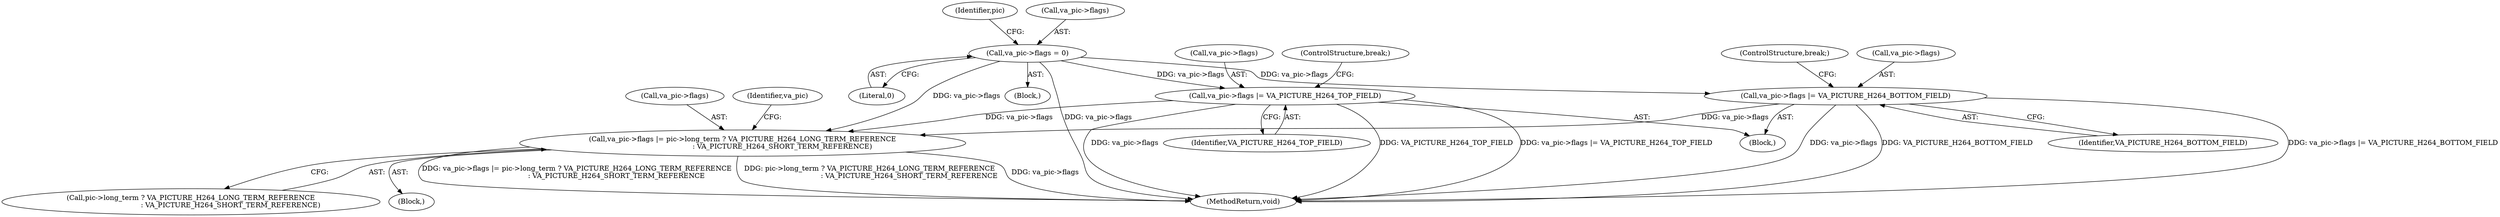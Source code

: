 digraph "0_Chrome_70340ce072cee8a0bdcddb5f312d32567b2269f6_3@pointer" {
"1000167" [label="(Call,va_pic->flags |= pic->long_term ? VA_PICTURE_H264_LONG_TERM_REFERENCE\n                                    : VA_PICTURE_H264_SHORT_TERM_REFERENCE)"];
"1000156" [label="(Call,va_pic->flags |= VA_PICTURE_H264_BOTTOM_FIELD)"];
"1000136" [label="(Call,va_pic->flags = 0)"];
"1000149" [label="(Call,va_pic->flags |= VA_PICTURE_H264_TOP_FIELD)"];
"1000166" [label="(Block,)"];
"1000191" [label="(MethodReturn,void)"];
"1000136" [label="(Call,va_pic->flags = 0)"];
"1000157" [label="(Call,va_pic->flags)"];
"1000143" [label="(Identifier,pic)"];
"1000150" [label="(Call,va_pic->flags)"];
"1000140" [label="(Literal,0)"];
"1000137" [label="(Call,va_pic->flags)"];
"1000145" [label="(Block,)"];
"1000168" [label="(Call,va_pic->flags)"];
"1000179" [label="(Identifier,va_pic)"];
"1000156" [label="(Call,va_pic->flags |= VA_PICTURE_H264_BOTTOM_FIELD)"];
"1000160" [label="(Identifier,VA_PICTURE_H264_BOTTOM_FIELD)"];
"1000154" [label="(ControlStructure,break;)"];
"1000149" [label="(Call,va_pic->flags |= VA_PICTURE_H264_TOP_FIELD)"];
"1000167" [label="(Call,va_pic->flags |= pic->long_term ? VA_PICTURE_H264_LONG_TERM_REFERENCE\n                                    : VA_PICTURE_H264_SHORT_TERM_REFERENCE)"];
"1000153" [label="(Identifier,VA_PICTURE_H264_TOP_FIELD)"];
"1000171" [label="(Call,pic->long_term ? VA_PICTURE_H264_LONG_TERM_REFERENCE\n                                    : VA_PICTURE_H264_SHORT_TERM_REFERENCE)"];
"1000103" [label="(Block,)"];
"1000161" [label="(ControlStructure,break;)"];
"1000167" -> "1000166"  [label="AST: "];
"1000167" -> "1000171"  [label="CFG: "];
"1000168" -> "1000167"  [label="AST: "];
"1000171" -> "1000167"  [label="AST: "];
"1000179" -> "1000167"  [label="CFG: "];
"1000167" -> "1000191"  [label="DDG: va_pic->flags"];
"1000167" -> "1000191"  [label="DDG: va_pic->flags |= pic->long_term ? VA_PICTURE_H264_LONG_TERM_REFERENCE\n                                    : VA_PICTURE_H264_SHORT_TERM_REFERENCE"];
"1000167" -> "1000191"  [label="DDG: pic->long_term ? VA_PICTURE_H264_LONG_TERM_REFERENCE\n                                    : VA_PICTURE_H264_SHORT_TERM_REFERENCE"];
"1000156" -> "1000167"  [label="DDG: va_pic->flags"];
"1000149" -> "1000167"  [label="DDG: va_pic->flags"];
"1000136" -> "1000167"  [label="DDG: va_pic->flags"];
"1000156" -> "1000145"  [label="AST: "];
"1000156" -> "1000160"  [label="CFG: "];
"1000157" -> "1000156"  [label="AST: "];
"1000160" -> "1000156"  [label="AST: "];
"1000161" -> "1000156"  [label="CFG: "];
"1000156" -> "1000191"  [label="DDG: va_pic->flags"];
"1000156" -> "1000191"  [label="DDG: VA_PICTURE_H264_BOTTOM_FIELD"];
"1000156" -> "1000191"  [label="DDG: va_pic->flags |= VA_PICTURE_H264_BOTTOM_FIELD"];
"1000136" -> "1000156"  [label="DDG: va_pic->flags"];
"1000136" -> "1000103"  [label="AST: "];
"1000136" -> "1000140"  [label="CFG: "];
"1000137" -> "1000136"  [label="AST: "];
"1000140" -> "1000136"  [label="AST: "];
"1000143" -> "1000136"  [label="CFG: "];
"1000136" -> "1000191"  [label="DDG: va_pic->flags"];
"1000136" -> "1000149"  [label="DDG: va_pic->flags"];
"1000149" -> "1000145"  [label="AST: "];
"1000149" -> "1000153"  [label="CFG: "];
"1000150" -> "1000149"  [label="AST: "];
"1000153" -> "1000149"  [label="AST: "];
"1000154" -> "1000149"  [label="CFG: "];
"1000149" -> "1000191"  [label="DDG: VA_PICTURE_H264_TOP_FIELD"];
"1000149" -> "1000191"  [label="DDG: va_pic->flags |= VA_PICTURE_H264_TOP_FIELD"];
"1000149" -> "1000191"  [label="DDG: va_pic->flags"];
}
